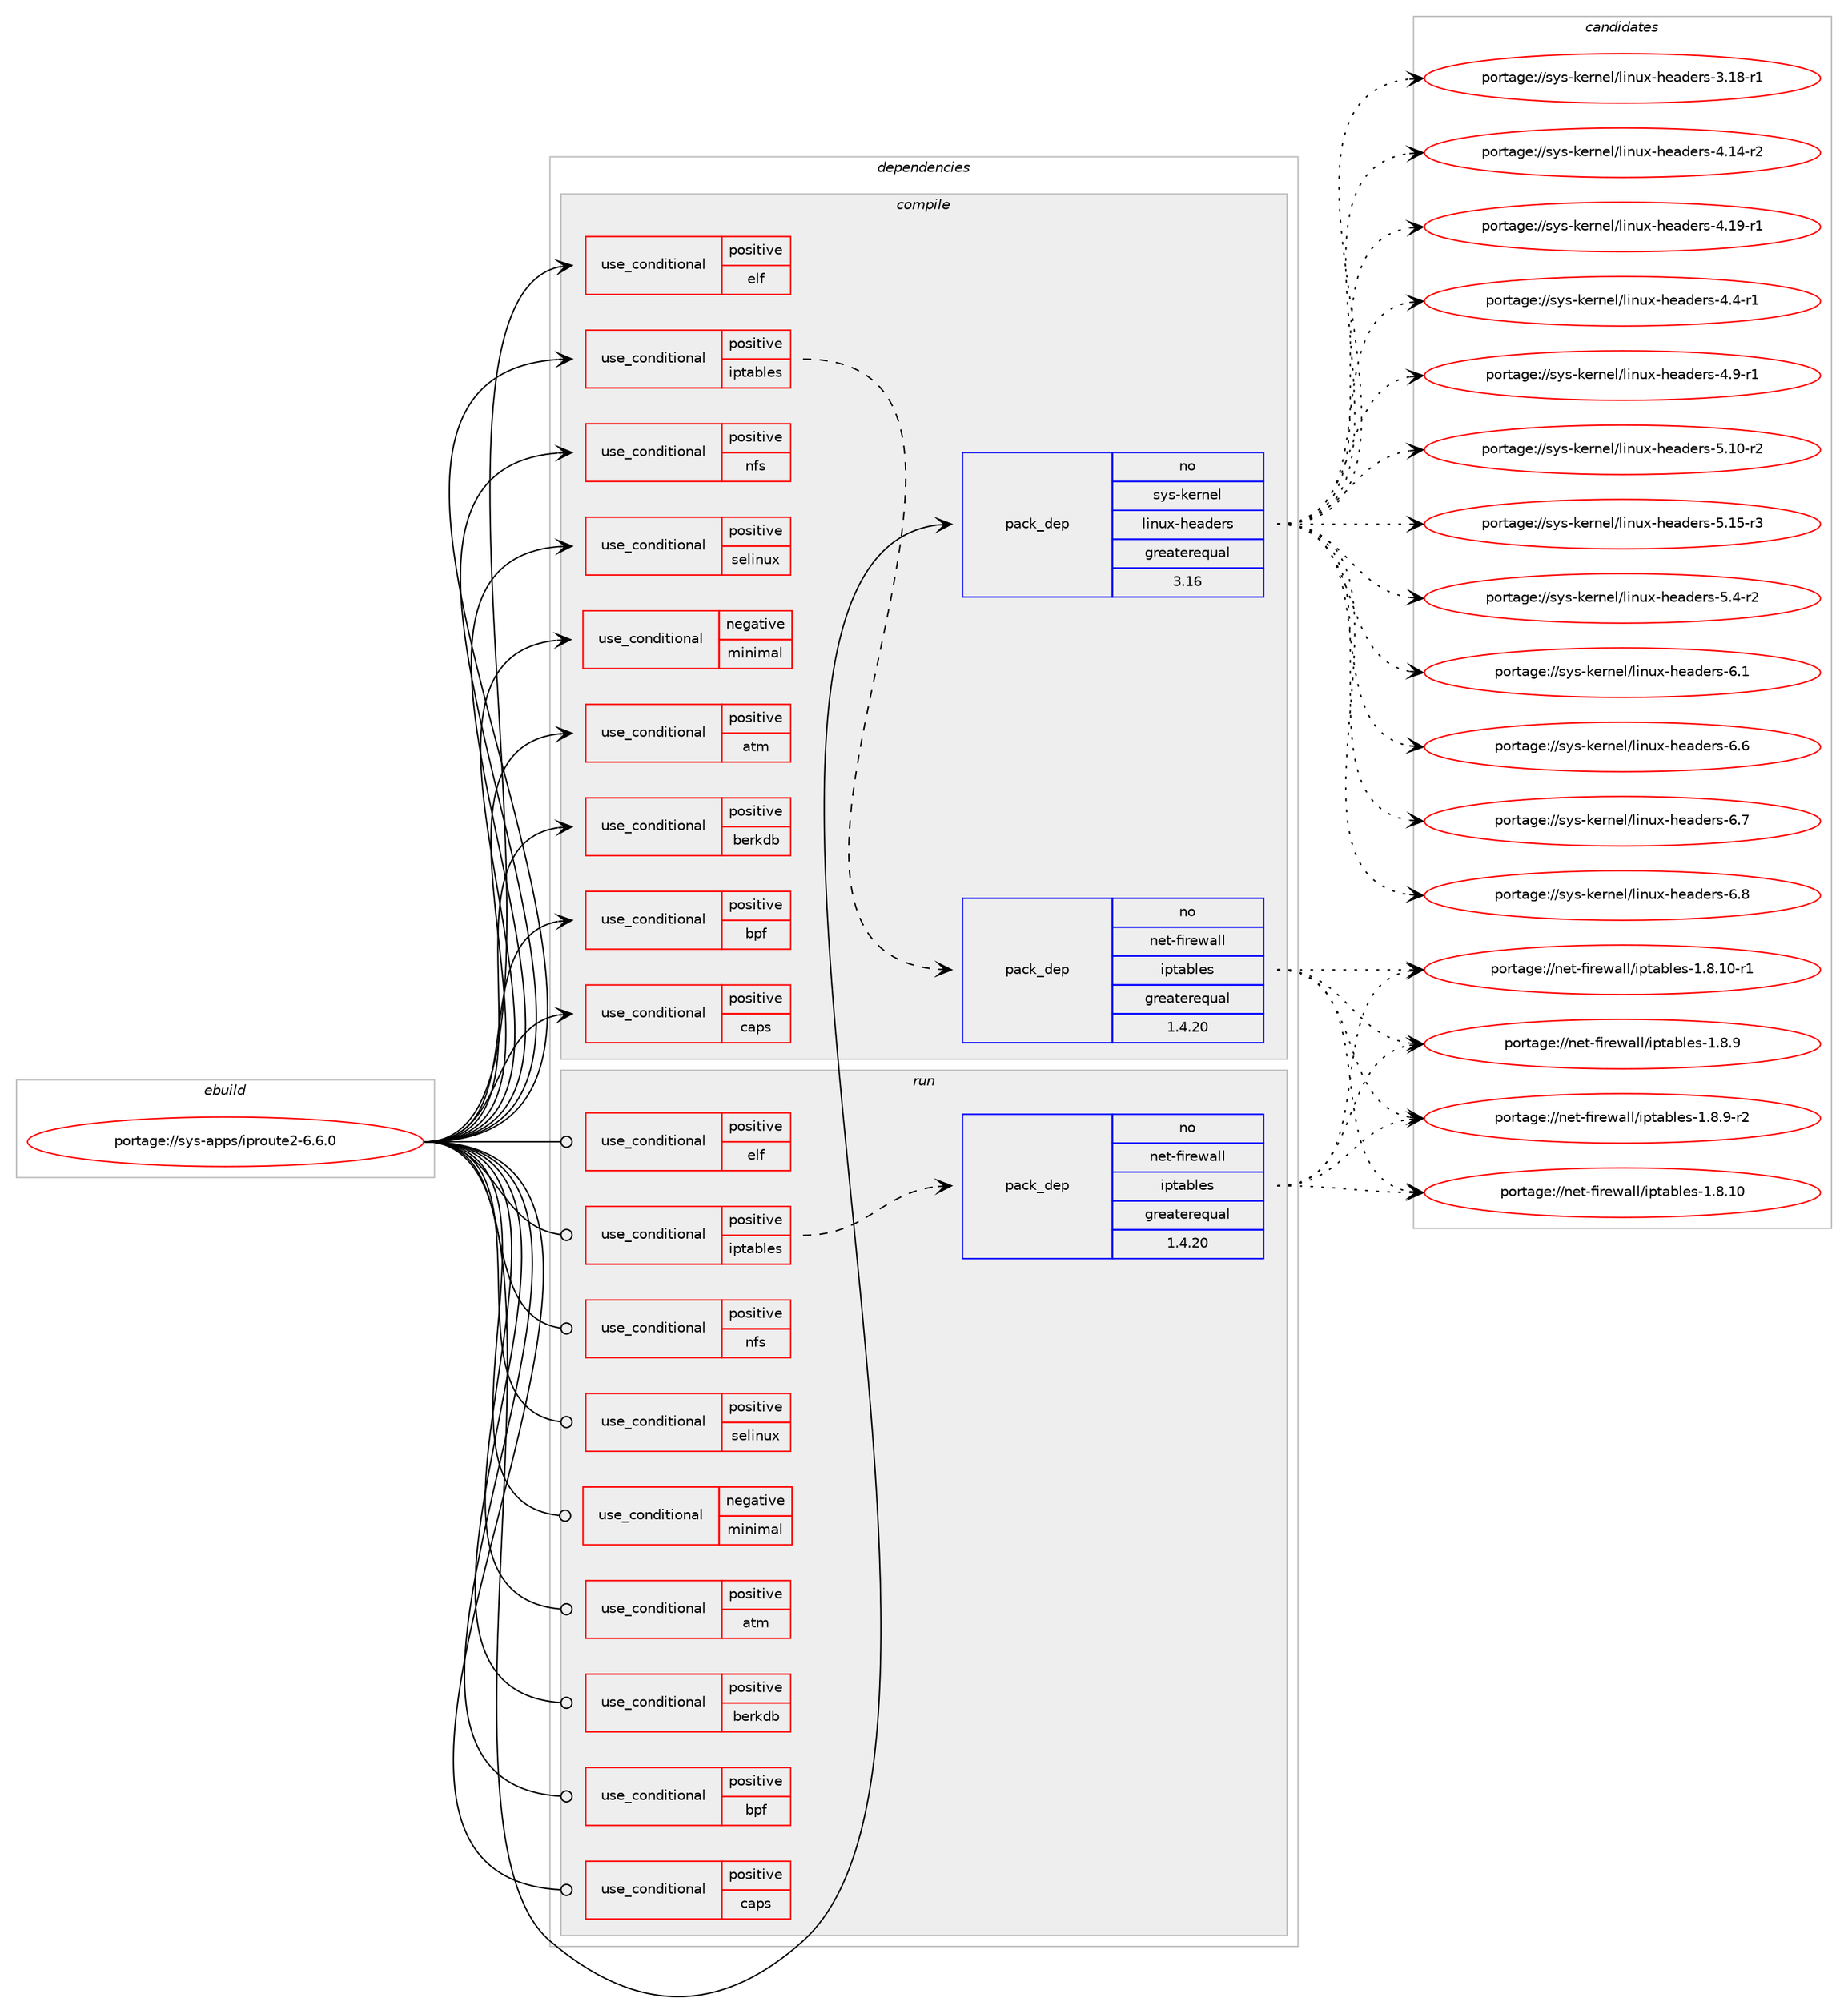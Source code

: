 digraph prolog {

# *************
# Graph options
# *************

newrank=true;
concentrate=true;
compound=true;
graph [rankdir=LR,fontname=Helvetica,fontsize=10,ranksep=1.5];#, ranksep=2.5, nodesep=0.2];
edge  [arrowhead=vee];
node  [fontname=Helvetica,fontsize=10];

# **********
# The ebuild
# **********

subgraph cluster_leftcol {
color=gray;
rank=same;
label=<<i>ebuild</i>>;
id [label="portage://sys-apps/iproute2-6.6.0", color=red, width=4, href="../sys-apps/iproute2-6.6.0.svg"];
}

# ****************
# The dependencies
# ****************

subgraph cluster_midcol {
color=gray;
label=<<i>dependencies</i>>;
subgraph cluster_compile {
fillcolor="#eeeeee";
style=filled;
label=<<i>compile</i>>;
subgraph cond2877 {
dependency4398 [label=<<TABLE BORDER="0" CELLBORDER="1" CELLSPACING="0" CELLPADDING="4"><TR><TD ROWSPAN="3" CELLPADDING="10">use_conditional</TD></TR><TR><TD>negative</TD></TR><TR><TD>minimal</TD></TR></TABLE>>, shape=none, color=red];
# *** BEGIN UNKNOWN DEPENDENCY TYPE (TODO) ***
# dependency4398 -> package_dependency(portage://sys-apps/iproute2-6.6.0,install,no,net-libs,libmnl,none,[,,],any_same_slot,[])
# *** END UNKNOWN DEPENDENCY TYPE (TODO) ***

}
id:e -> dependency4398:w [weight=20,style="solid",arrowhead="vee"];
subgraph cond2878 {
dependency4399 [label=<<TABLE BORDER="0" CELLBORDER="1" CELLSPACING="0" CELLPADDING="4"><TR><TD ROWSPAN="3" CELLPADDING="10">use_conditional</TD></TR><TR><TD>positive</TD></TR><TR><TD>atm</TD></TR></TABLE>>, shape=none, color=red];
# *** BEGIN UNKNOWN DEPENDENCY TYPE (TODO) ***
# dependency4399 -> package_dependency(portage://sys-apps/iproute2-6.6.0,install,no,net-dialup,linux-atm,none,[,,],[],[])
# *** END UNKNOWN DEPENDENCY TYPE (TODO) ***

}
id:e -> dependency4399:w [weight=20,style="solid",arrowhead="vee"];
subgraph cond2879 {
dependency4400 [label=<<TABLE BORDER="0" CELLBORDER="1" CELLSPACING="0" CELLPADDING="4"><TR><TD ROWSPAN="3" CELLPADDING="10">use_conditional</TD></TR><TR><TD>positive</TD></TR><TR><TD>berkdb</TD></TR></TABLE>>, shape=none, color=red];
# *** BEGIN UNKNOWN DEPENDENCY TYPE (TODO) ***
# dependency4400 -> package_dependency(portage://sys-apps/iproute2-6.6.0,install,no,sys-libs,db,none,[,,],any_same_slot,[])
# *** END UNKNOWN DEPENDENCY TYPE (TODO) ***

}
id:e -> dependency4400:w [weight=20,style="solid",arrowhead="vee"];
subgraph cond2880 {
dependency4401 [label=<<TABLE BORDER="0" CELLBORDER="1" CELLSPACING="0" CELLPADDING="4"><TR><TD ROWSPAN="3" CELLPADDING="10">use_conditional</TD></TR><TR><TD>positive</TD></TR><TR><TD>bpf</TD></TR></TABLE>>, shape=none, color=red];
# *** BEGIN UNKNOWN DEPENDENCY TYPE (TODO) ***
# dependency4401 -> package_dependency(portage://sys-apps/iproute2-6.6.0,install,no,dev-libs,libbpf,none,[,,],any_same_slot,[])
# *** END UNKNOWN DEPENDENCY TYPE (TODO) ***

}
id:e -> dependency4401:w [weight=20,style="solid",arrowhead="vee"];
subgraph cond2881 {
dependency4402 [label=<<TABLE BORDER="0" CELLBORDER="1" CELLSPACING="0" CELLPADDING="4"><TR><TD ROWSPAN="3" CELLPADDING="10">use_conditional</TD></TR><TR><TD>positive</TD></TR><TR><TD>caps</TD></TR></TABLE>>, shape=none, color=red];
# *** BEGIN UNKNOWN DEPENDENCY TYPE (TODO) ***
# dependency4402 -> package_dependency(portage://sys-apps/iproute2-6.6.0,install,no,sys-libs,libcap,none,[,,],[],[])
# *** END UNKNOWN DEPENDENCY TYPE (TODO) ***

}
id:e -> dependency4402:w [weight=20,style="solid",arrowhead="vee"];
subgraph cond2882 {
dependency4403 [label=<<TABLE BORDER="0" CELLBORDER="1" CELLSPACING="0" CELLPADDING="4"><TR><TD ROWSPAN="3" CELLPADDING="10">use_conditional</TD></TR><TR><TD>positive</TD></TR><TR><TD>elf</TD></TR></TABLE>>, shape=none, color=red];
# *** BEGIN UNKNOWN DEPENDENCY TYPE (TODO) ***
# dependency4403 -> package_dependency(portage://sys-apps/iproute2-6.6.0,install,no,virtual,libelf,none,[,,],any_same_slot,[])
# *** END UNKNOWN DEPENDENCY TYPE (TODO) ***

}
id:e -> dependency4403:w [weight=20,style="solid",arrowhead="vee"];
subgraph cond2883 {
dependency4404 [label=<<TABLE BORDER="0" CELLBORDER="1" CELLSPACING="0" CELLPADDING="4"><TR><TD ROWSPAN="3" CELLPADDING="10">use_conditional</TD></TR><TR><TD>positive</TD></TR><TR><TD>iptables</TD></TR></TABLE>>, shape=none, color=red];
subgraph pack1462 {
dependency4405 [label=<<TABLE BORDER="0" CELLBORDER="1" CELLSPACING="0" CELLPADDING="4" WIDTH="220"><TR><TD ROWSPAN="6" CELLPADDING="30">pack_dep</TD></TR><TR><TD WIDTH="110">no</TD></TR><TR><TD>net-firewall</TD></TR><TR><TD>iptables</TD></TR><TR><TD>greaterequal</TD></TR><TR><TD>1.4.20</TD></TR></TABLE>>, shape=none, color=blue];
}
dependency4404:e -> dependency4405:w [weight=20,style="dashed",arrowhead="vee"];
}
id:e -> dependency4404:w [weight=20,style="solid",arrowhead="vee"];
subgraph cond2884 {
dependency4406 [label=<<TABLE BORDER="0" CELLBORDER="1" CELLSPACING="0" CELLPADDING="4"><TR><TD ROWSPAN="3" CELLPADDING="10">use_conditional</TD></TR><TR><TD>positive</TD></TR><TR><TD>nfs</TD></TR></TABLE>>, shape=none, color=red];
# *** BEGIN UNKNOWN DEPENDENCY TYPE (TODO) ***
# dependency4406 -> package_dependency(portage://sys-apps/iproute2-6.6.0,install,no,net-libs,libtirpc,none,[,,],any_same_slot,[])
# *** END UNKNOWN DEPENDENCY TYPE (TODO) ***

}
id:e -> dependency4406:w [weight=20,style="solid",arrowhead="vee"];
subgraph cond2885 {
dependency4407 [label=<<TABLE BORDER="0" CELLBORDER="1" CELLSPACING="0" CELLPADDING="4"><TR><TD ROWSPAN="3" CELLPADDING="10">use_conditional</TD></TR><TR><TD>positive</TD></TR><TR><TD>selinux</TD></TR></TABLE>>, shape=none, color=red];
# *** BEGIN UNKNOWN DEPENDENCY TYPE (TODO) ***
# dependency4407 -> package_dependency(portage://sys-apps/iproute2-6.6.0,install,no,sys-libs,libselinux,none,[,,],[],[])
# *** END UNKNOWN DEPENDENCY TYPE (TODO) ***

}
id:e -> dependency4407:w [weight=20,style="solid",arrowhead="vee"];
subgraph pack1463 {
dependency4408 [label=<<TABLE BORDER="0" CELLBORDER="1" CELLSPACING="0" CELLPADDING="4" WIDTH="220"><TR><TD ROWSPAN="6" CELLPADDING="30">pack_dep</TD></TR><TR><TD WIDTH="110">no</TD></TR><TR><TD>sys-kernel</TD></TR><TR><TD>linux-headers</TD></TR><TR><TD>greaterequal</TD></TR><TR><TD>3.16</TD></TR></TABLE>>, shape=none, color=blue];
}
id:e -> dependency4408:w [weight=20,style="solid",arrowhead="vee"];
# *** BEGIN UNKNOWN DEPENDENCY TYPE (TODO) ***
# id -> package_dependency(portage://sys-apps/iproute2-6.6.0,install,weak,net-misc,arpd,none,[,,],[],[])
# *** END UNKNOWN DEPENDENCY TYPE (TODO) ***

}
subgraph cluster_compileandrun {
fillcolor="#eeeeee";
style=filled;
label=<<i>compile and run</i>>;
}
subgraph cluster_run {
fillcolor="#eeeeee";
style=filled;
label=<<i>run</i>>;
subgraph cond2886 {
dependency4409 [label=<<TABLE BORDER="0" CELLBORDER="1" CELLSPACING="0" CELLPADDING="4"><TR><TD ROWSPAN="3" CELLPADDING="10">use_conditional</TD></TR><TR><TD>negative</TD></TR><TR><TD>minimal</TD></TR></TABLE>>, shape=none, color=red];
# *** BEGIN UNKNOWN DEPENDENCY TYPE (TODO) ***
# dependency4409 -> package_dependency(portage://sys-apps/iproute2-6.6.0,run,no,net-libs,libmnl,none,[,,],any_same_slot,[])
# *** END UNKNOWN DEPENDENCY TYPE (TODO) ***

}
id:e -> dependency4409:w [weight=20,style="solid",arrowhead="odot"];
subgraph cond2887 {
dependency4410 [label=<<TABLE BORDER="0" CELLBORDER="1" CELLSPACING="0" CELLPADDING="4"><TR><TD ROWSPAN="3" CELLPADDING="10">use_conditional</TD></TR><TR><TD>positive</TD></TR><TR><TD>atm</TD></TR></TABLE>>, shape=none, color=red];
# *** BEGIN UNKNOWN DEPENDENCY TYPE (TODO) ***
# dependency4410 -> package_dependency(portage://sys-apps/iproute2-6.6.0,run,no,net-dialup,linux-atm,none,[,,],[],[])
# *** END UNKNOWN DEPENDENCY TYPE (TODO) ***

}
id:e -> dependency4410:w [weight=20,style="solid",arrowhead="odot"];
subgraph cond2888 {
dependency4411 [label=<<TABLE BORDER="0" CELLBORDER="1" CELLSPACING="0" CELLPADDING="4"><TR><TD ROWSPAN="3" CELLPADDING="10">use_conditional</TD></TR><TR><TD>positive</TD></TR><TR><TD>berkdb</TD></TR></TABLE>>, shape=none, color=red];
# *** BEGIN UNKNOWN DEPENDENCY TYPE (TODO) ***
# dependency4411 -> package_dependency(portage://sys-apps/iproute2-6.6.0,run,no,sys-libs,db,none,[,,],any_same_slot,[])
# *** END UNKNOWN DEPENDENCY TYPE (TODO) ***

}
id:e -> dependency4411:w [weight=20,style="solid",arrowhead="odot"];
subgraph cond2889 {
dependency4412 [label=<<TABLE BORDER="0" CELLBORDER="1" CELLSPACING="0" CELLPADDING="4"><TR><TD ROWSPAN="3" CELLPADDING="10">use_conditional</TD></TR><TR><TD>positive</TD></TR><TR><TD>bpf</TD></TR></TABLE>>, shape=none, color=red];
# *** BEGIN UNKNOWN DEPENDENCY TYPE (TODO) ***
# dependency4412 -> package_dependency(portage://sys-apps/iproute2-6.6.0,run,no,dev-libs,libbpf,none,[,,],any_same_slot,[])
# *** END UNKNOWN DEPENDENCY TYPE (TODO) ***

}
id:e -> dependency4412:w [weight=20,style="solid",arrowhead="odot"];
subgraph cond2890 {
dependency4413 [label=<<TABLE BORDER="0" CELLBORDER="1" CELLSPACING="0" CELLPADDING="4"><TR><TD ROWSPAN="3" CELLPADDING="10">use_conditional</TD></TR><TR><TD>positive</TD></TR><TR><TD>caps</TD></TR></TABLE>>, shape=none, color=red];
# *** BEGIN UNKNOWN DEPENDENCY TYPE (TODO) ***
# dependency4413 -> package_dependency(portage://sys-apps/iproute2-6.6.0,run,no,sys-libs,libcap,none,[,,],[],[])
# *** END UNKNOWN DEPENDENCY TYPE (TODO) ***

}
id:e -> dependency4413:w [weight=20,style="solid",arrowhead="odot"];
subgraph cond2891 {
dependency4414 [label=<<TABLE BORDER="0" CELLBORDER="1" CELLSPACING="0" CELLPADDING="4"><TR><TD ROWSPAN="3" CELLPADDING="10">use_conditional</TD></TR><TR><TD>positive</TD></TR><TR><TD>elf</TD></TR></TABLE>>, shape=none, color=red];
# *** BEGIN UNKNOWN DEPENDENCY TYPE (TODO) ***
# dependency4414 -> package_dependency(portage://sys-apps/iproute2-6.6.0,run,no,virtual,libelf,none,[,,],any_same_slot,[])
# *** END UNKNOWN DEPENDENCY TYPE (TODO) ***

}
id:e -> dependency4414:w [weight=20,style="solid",arrowhead="odot"];
subgraph cond2892 {
dependency4415 [label=<<TABLE BORDER="0" CELLBORDER="1" CELLSPACING="0" CELLPADDING="4"><TR><TD ROWSPAN="3" CELLPADDING="10">use_conditional</TD></TR><TR><TD>positive</TD></TR><TR><TD>iptables</TD></TR></TABLE>>, shape=none, color=red];
subgraph pack1464 {
dependency4416 [label=<<TABLE BORDER="0" CELLBORDER="1" CELLSPACING="0" CELLPADDING="4" WIDTH="220"><TR><TD ROWSPAN="6" CELLPADDING="30">pack_dep</TD></TR><TR><TD WIDTH="110">no</TD></TR><TR><TD>net-firewall</TD></TR><TR><TD>iptables</TD></TR><TR><TD>greaterequal</TD></TR><TR><TD>1.4.20</TD></TR></TABLE>>, shape=none, color=blue];
}
dependency4415:e -> dependency4416:w [weight=20,style="dashed",arrowhead="vee"];
}
id:e -> dependency4415:w [weight=20,style="solid",arrowhead="odot"];
subgraph cond2893 {
dependency4417 [label=<<TABLE BORDER="0" CELLBORDER="1" CELLSPACING="0" CELLPADDING="4"><TR><TD ROWSPAN="3" CELLPADDING="10">use_conditional</TD></TR><TR><TD>positive</TD></TR><TR><TD>nfs</TD></TR></TABLE>>, shape=none, color=red];
# *** BEGIN UNKNOWN DEPENDENCY TYPE (TODO) ***
# dependency4417 -> package_dependency(portage://sys-apps/iproute2-6.6.0,run,no,net-libs,libtirpc,none,[,,],any_same_slot,[])
# *** END UNKNOWN DEPENDENCY TYPE (TODO) ***

}
id:e -> dependency4417:w [weight=20,style="solid",arrowhead="odot"];
subgraph cond2894 {
dependency4418 [label=<<TABLE BORDER="0" CELLBORDER="1" CELLSPACING="0" CELLPADDING="4"><TR><TD ROWSPAN="3" CELLPADDING="10">use_conditional</TD></TR><TR><TD>positive</TD></TR><TR><TD>selinux</TD></TR></TABLE>>, shape=none, color=red];
# *** BEGIN UNKNOWN DEPENDENCY TYPE (TODO) ***
# dependency4418 -> package_dependency(portage://sys-apps/iproute2-6.6.0,run,no,sys-libs,libselinux,none,[,,],[],[])
# *** END UNKNOWN DEPENDENCY TYPE (TODO) ***

}
id:e -> dependency4418:w [weight=20,style="solid",arrowhead="odot"];
# *** BEGIN UNKNOWN DEPENDENCY TYPE (TODO) ***
# id -> package_dependency(portage://sys-apps/iproute2-6.6.0,run,weak,net-misc,arpd,none,[,,],[],[])
# *** END UNKNOWN DEPENDENCY TYPE (TODO) ***

}
}

# **************
# The candidates
# **************

subgraph cluster_choices {
rank=same;
color=gray;
label=<<i>candidates</i>>;

subgraph choice1462 {
color=black;
nodesep=1;
choice110101116451021051141011199710810847105112116979810810111545494656464948 [label="portage://net-firewall/iptables-1.8.10", color=red, width=4,href="../net-firewall/iptables-1.8.10.svg"];
choice1101011164510210511410111997108108471051121169798108101115454946564649484511449 [label="portage://net-firewall/iptables-1.8.10-r1", color=red, width=4,href="../net-firewall/iptables-1.8.10-r1.svg"];
choice1101011164510210511410111997108108471051121169798108101115454946564657 [label="portage://net-firewall/iptables-1.8.9", color=red, width=4,href="../net-firewall/iptables-1.8.9.svg"];
choice11010111645102105114101119971081084710511211697981081011154549465646574511450 [label="portage://net-firewall/iptables-1.8.9-r2", color=red, width=4,href="../net-firewall/iptables-1.8.9-r2.svg"];
dependency4405:e -> choice110101116451021051141011199710810847105112116979810810111545494656464948:w [style=dotted,weight="100"];
dependency4405:e -> choice1101011164510210511410111997108108471051121169798108101115454946564649484511449:w [style=dotted,weight="100"];
dependency4405:e -> choice1101011164510210511410111997108108471051121169798108101115454946564657:w [style=dotted,weight="100"];
dependency4405:e -> choice11010111645102105114101119971081084710511211697981081011154549465646574511450:w [style=dotted,weight="100"];
}
subgraph choice1463 {
color=black;
nodesep=1;
choice1151211154510710111411010110847108105110117120451041019710010111411545514649564511449 [label="portage://sys-kernel/linux-headers-3.18-r1", color=red, width=4,href="../sys-kernel/linux-headers-3.18-r1.svg"];
choice1151211154510710111411010110847108105110117120451041019710010111411545524649524511450 [label="portage://sys-kernel/linux-headers-4.14-r2", color=red, width=4,href="../sys-kernel/linux-headers-4.14-r2.svg"];
choice1151211154510710111411010110847108105110117120451041019710010111411545524649574511449 [label="portage://sys-kernel/linux-headers-4.19-r1", color=red, width=4,href="../sys-kernel/linux-headers-4.19-r1.svg"];
choice11512111545107101114110101108471081051101171204510410197100101114115455246524511449 [label="portage://sys-kernel/linux-headers-4.4-r1", color=red, width=4,href="../sys-kernel/linux-headers-4.4-r1.svg"];
choice11512111545107101114110101108471081051101171204510410197100101114115455246574511449 [label="portage://sys-kernel/linux-headers-4.9-r1", color=red, width=4,href="../sys-kernel/linux-headers-4.9-r1.svg"];
choice1151211154510710111411010110847108105110117120451041019710010111411545534649484511450 [label="portage://sys-kernel/linux-headers-5.10-r2", color=red, width=4,href="../sys-kernel/linux-headers-5.10-r2.svg"];
choice1151211154510710111411010110847108105110117120451041019710010111411545534649534511451 [label="portage://sys-kernel/linux-headers-5.15-r3", color=red, width=4,href="../sys-kernel/linux-headers-5.15-r3.svg"];
choice11512111545107101114110101108471081051101171204510410197100101114115455346524511450 [label="portage://sys-kernel/linux-headers-5.4-r2", color=red, width=4,href="../sys-kernel/linux-headers-5.4-r2.svg"];
choice1151211154510710111411010110847108105110117120451041019710010111411545544649 [label="portage://sys-kernel/linux-headers-6.1", color=red, width=4,href="../sys-kernel/linux-headers-6.1.svg"];
choice1151211154510710111411010110847108105110117120451041019710010111411545544654 [label="portage://sys-kernel/linux-headers-6.6", color=red, width=4,href="../sys-kernel/linux-headers-6.6.svg"];
choice1151211154510710111411010110847108105110117120451041019710010111411545544655 [label="portage://sys-kernel/linux-headers-6.7", color=red, width=4,href="../sys-kernel/linux-headers-6.7.svg"];
choice1151211154510710111411010110847108105110117120451041019710010111411545544656 [label="portage://sys-kernel/linux-headers-6.8", color=red, width=4,href="../sys-kernel/linux-headers-6.8.svg"];
dependency4408:e -> choice1151211154510710111411010110847108105110117120451041019710010111411545514649564511449:w [style=dotted,weight="100"];
dependency4408:e -> choice1151211154510710111411010110847108105110117120451041019710010111411545524649524511450:w [style=dotted,weight="100"];
dependency4408:e -> choice1151211154510710111411010110847108105110117120451041019710010111411545524649574511449:w [style=dotted,weight="100"];
dependency4408:e -> choice11512111545107101114110101108471081051101171204510410197100101114115455246524511449:w [style=dotted,weight="100"];
dependency4408:e -> choice11512111545107101114110101108471081051101171204510410197100101114115455246574511449:w [style=dotted,weight="100"];
dependency4408:e -> choice1151211154510710111411010110847108105110117120451041019710010111411545534649484511450:w [style=dotted,weight="100"];
dependency4408:e -> choice1151211154510710111411010110847108105110117120451041019710010111411545534649534511451:w [style=dotted,weight="100"];
dependency4408:e -> choice11512111545107101114110101108471081051101171204510410197100101114115455346524511450:w [style=dotted,weight="100"];
dependency4408:e -> choice1151211154510710111411010110847108105110117120451041019710010111411545544649:w [style=dotted,weight="100"];
dependency4408:e -> choice1151211154510710111411010110847108105110117120451041019710010111411545544654:w [style=dotted,weight="100"];
dependency4408:e -> choice1151211154510710111411010110847108105110117120451041019710010111411545544655:w [style=dotted,weight="100"];
dependency4408:e -> choice1151211154510710111411010110847108105110117120451041019710010111411545544656:w [style=dotted,weight="100"];
}
subgraph choice1464 {
color=black;
nodesep=1;
choice110101116451021051141011199710810847105112116979810810111545494656464948 [label="portage://net-firewall/iptables-1.8.10", color=red, width=4,href="../net-firewall/iptables-1.8.10.svg"];
choice1101011164510210511410111997108108471051121169798108101115454946564649484511449 [label="portage://net-firewall/iptables-1.8.10-r1", color=red, width=4,href="../net-firewall/iptables-1.8.10-r1.svg"];
choice1101011164510210511410111997108108471051121169798108101115454946564657 [label="portage://net-firewall/iptables-1.8.9", color=red, width=4,href="../net-firewall/iptables-1.8.9.svg"];
choice11010111645102105114101119971081084710511211697981081011154549465646574511450 [label="portage://net-firewall/iptables-1.8.9-r2", color=red, width=4,href="../net-firewall/iptables-1.8.9-r2.svg"];
dependency4416:e -> choice110101116451021051141011199710810847105112116979810810111545494656464948:w [style=dotted,weight="100"];
dependency4416:e -> choice1101011164510210511410111997108108471051121169798108101115454946564649484511449:w [style=dotted,weight="100"];
dependency4416:e -> choice1101011164510210511410111997108108471051121169798108101115454946564657:w [style=dotted,weight="100"];
dependency4416:e -> choice11010111645102105114101119971081084710511211697981081011154549465646574511450:w [style=dotted,weight="100"];
}
}

}
